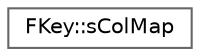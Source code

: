digraph "Gráfico de Hierarquia de Classes"
{
 // LATEX_PDF_SIZE
  bgcolor="transparent";
  edge [fontname=Helvetica,fontsize=10,labelfontname=Helvetica,labelfontsize=10];
  node [fontname=Helvetica,fontsize=10,shape=box,height=0.2,width=0.4];
  rankdir="LR";
  Node0 [id="Node000000",label="FKey::sColMap",height=0.2,width=0.4,color="grey40", fillcolor="white", style="filled",URL="$structFKey_1_1sColMap.html",tooltip=" "];
}
